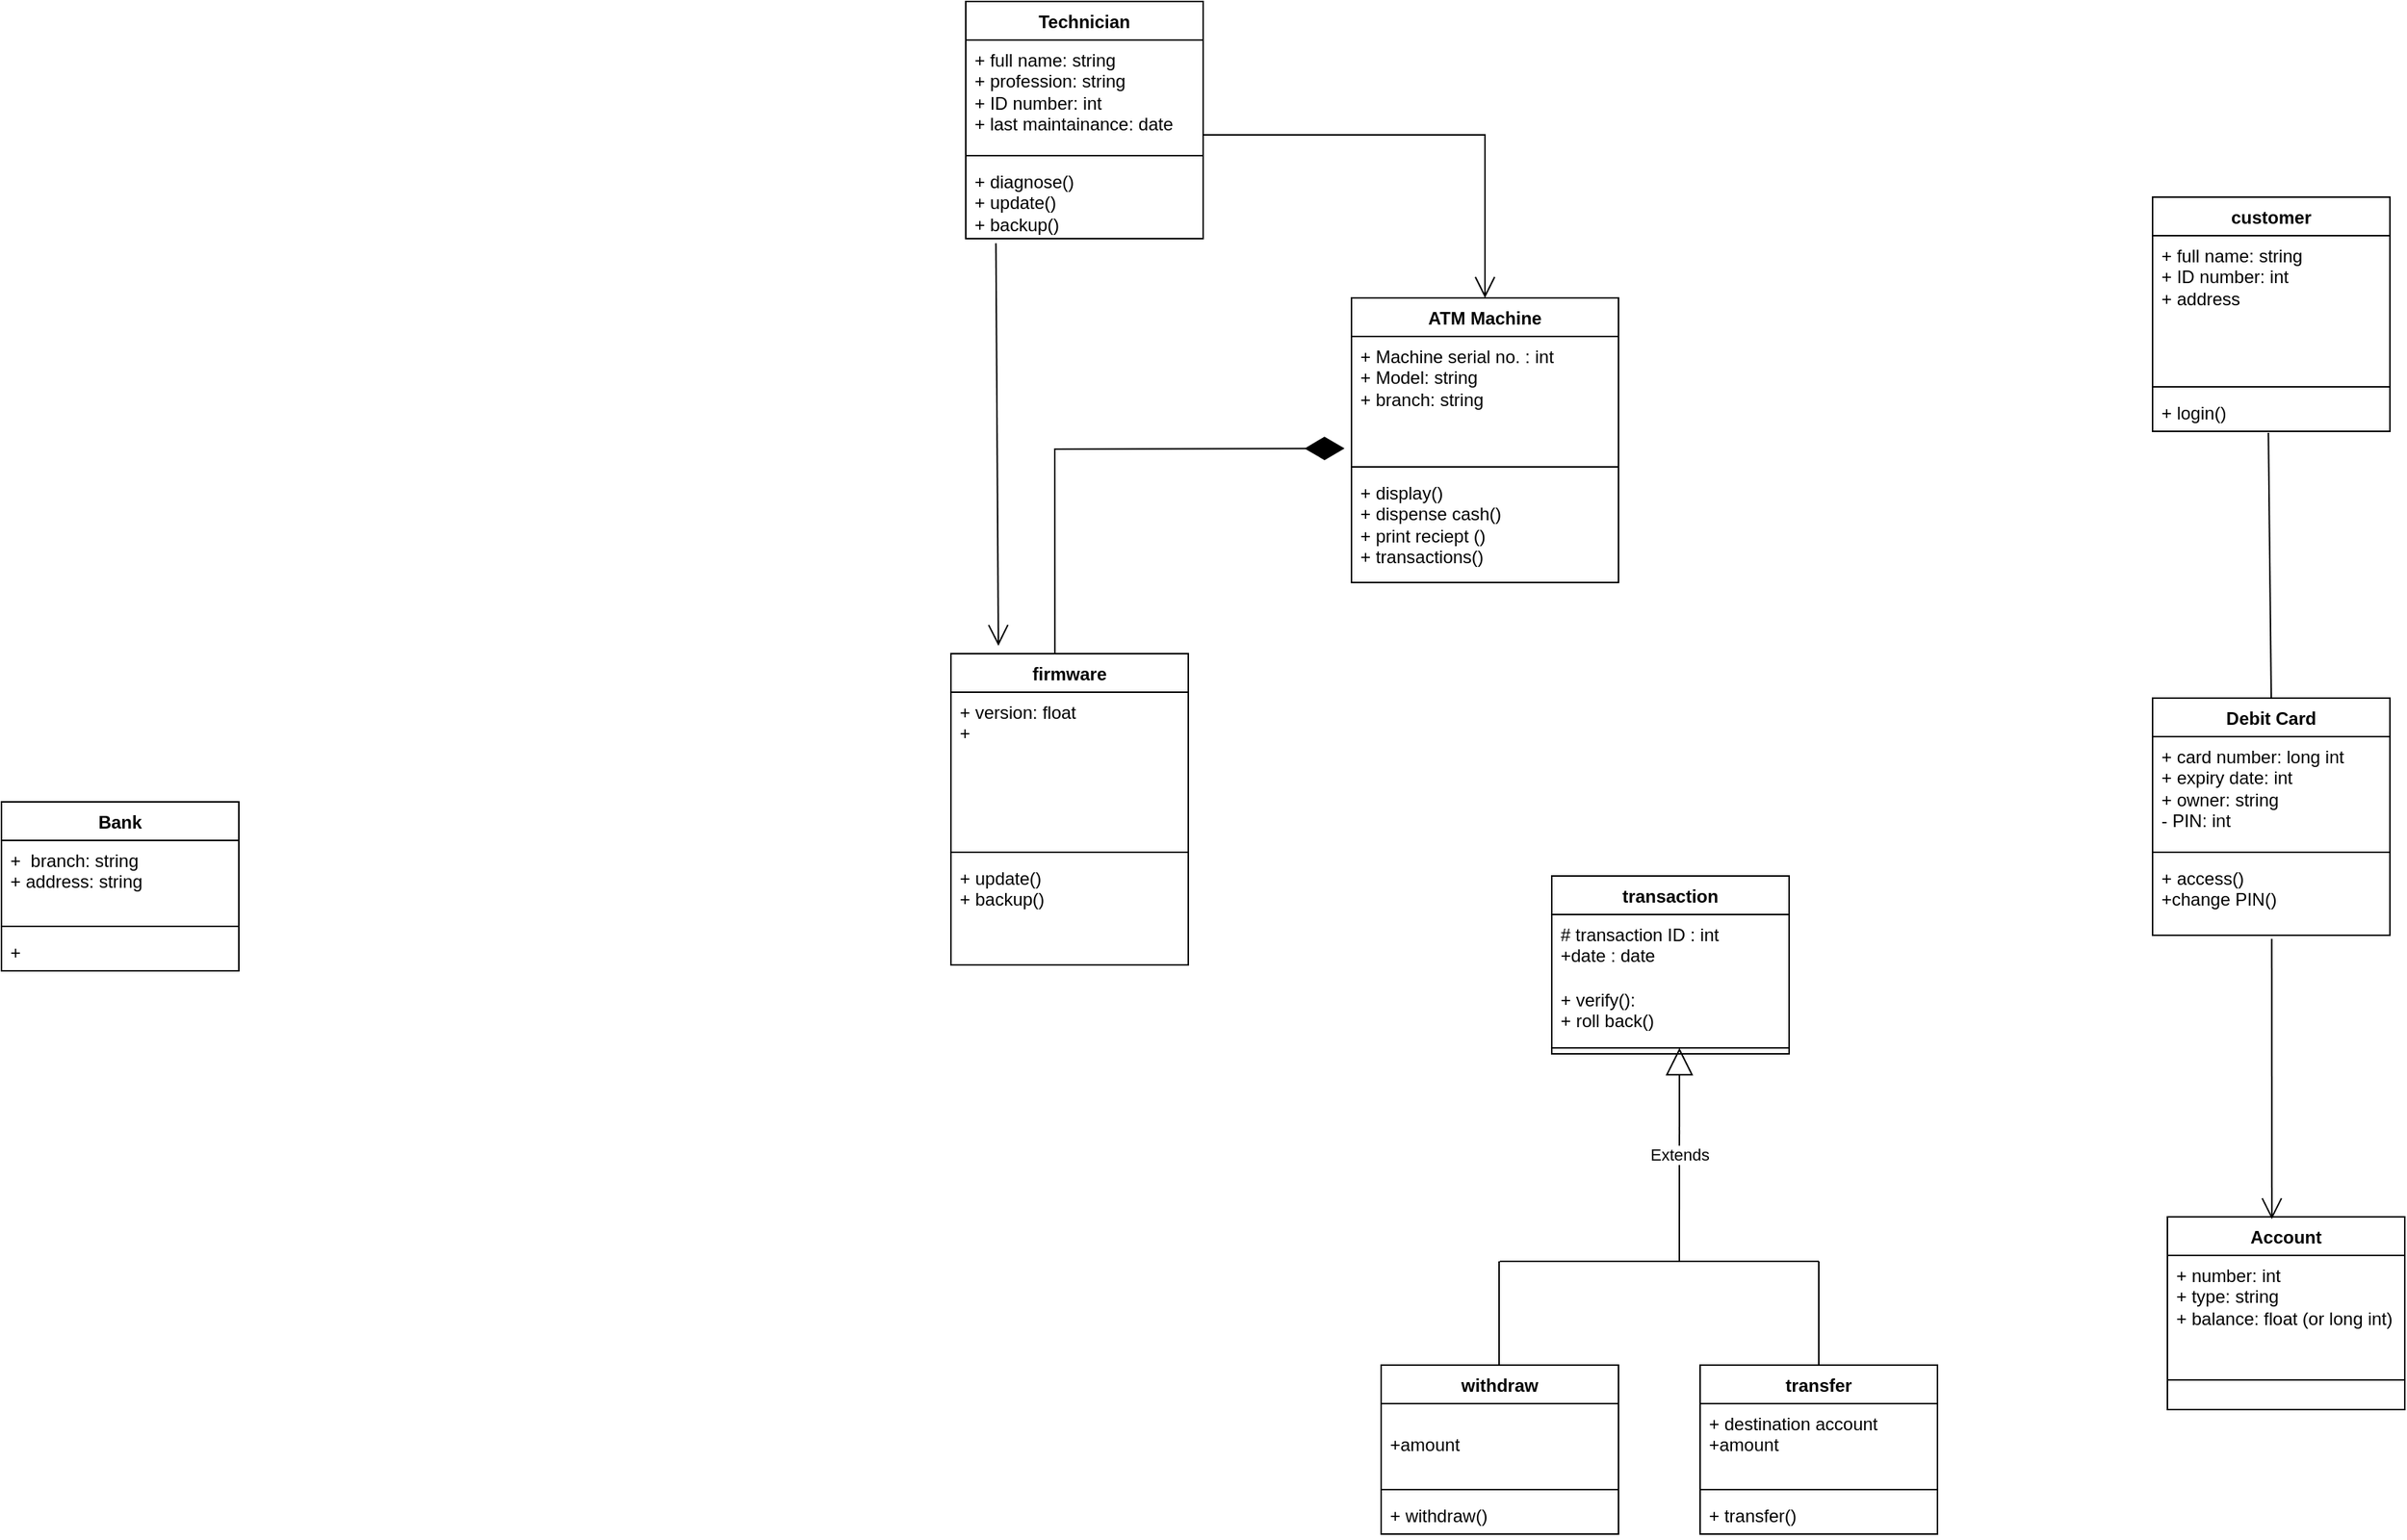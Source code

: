 <mxfile version="24.3.1" type="github">
  <diagram name="Page-1" id="xwX0c1N9j-V_swLtkqrj">
    <mxGraphModel dx="3116" dy="2253" grid="1" gridSize="10" guides="1" tooltips="1" connect="1" arrows="1" fold="1" page="1" pageScale="1" pageWidth="850" pageHeight="1100" math="0" shadow="0">
      <root>
        <mxCell id="0" />
        <mxCell id="1" parent="0" />
        <mxCell id="4KInjq8arP9vdtdyQNkG-31" value="customer" style="swimlane;fontStyle=1;align=center;verticalAlign=top;childLayout=stackLayout;horizontal=1;startSize=26;horizontalStack=0;resizeParent=1;resizeParentMax=0;resizeLast=0;collapsible=1;marginBottom=0;whiteSpace=wrap;html=1;" vertex="1" parent="1">
          <mxGeometry x="680" y="102" width="160" height="158" as="geometry" />
        </mxCell>
        <mxCell id="4KInjq8arP9vdtdyQNkG-32" value="+ full name: string&lt;div&gt;+ ID number: int&lt;/div&gt;&lt;div&gt;+ address&lt;/div&gt;" style="text;strokeColor=none;fillColor=none;align=left;verticalAlign=top;spacingLeft=4;spacingRight=4;overflow=hidden;rotatable=0;points=[[0,0.5],[1,0.5]];portConstraint=eastwest;whiteSpace=wrap;html=1;" vertex="1" parent="4KInjq8arP9vdtdyQNkG-31">
          <mxGeometry y="26" width="160" height="98" as="geometry" />
        </mxCell>
        <mxCell id="4KInjq8arP9vdtdyQNkG-33" value="" style="line;strokeWidth=1;fillColor=none;align=left;verticalAlign=middle;spacingTop=-1;spacingLeft=3;spacingRight=3;rotatable=0;labelPosition=right;points=[];portConstraint=eastwest;strokeColor=inherit;" vertex="1" parent="4KInjq8arP9vdtdyQNkG-31">
          <mxGeometry y="124" width="160" height="8" as="geometry" />
        </mxCell>
        <mxCell id="4KInjq8arP9vdtdyQNkG-34" value="+ login()" style="text;strokeColor=none;fillColor=none;align=left;verticalAlign=top;spacingLeft=4;spacingRight=4;overflow=hidden;rotatable=0;points=[[0,0.5],[1,0.5]];portConstraint=eastwest;whiteSpace=wrap;html=1;" vertex="1" parent="4KInjq8arP9vdtdyQNkG-31">
          <mxGeometry y="132" width="160" height="26" as="geometry" />
        </mxCell>
        <mxCell id="4KInjq8arP9vdtdyQNkG-35" value="ATM Machine" style="swimlane;fontStyle=1;align=center;verticalAlign=top;childLayout=stackLayout;horizontal=1;startSize=26;horizontalStack=0;resizeParent=1;resizeParentMax=0;resizeLast=0;collapsible=1;marginBottom=0;whiteSpace=wrap;html=1;" vertex="1" parent="1">
          <mxGeometry x="140" y="170" width="180" height="192" as="geometry" />
        </mxCell>
        <mxCell id="4KInjq8arP9vdtdyQNkG-36" value="+ Machine serial no. : int&amp;nbsp;&lt;div&gt;+ Model: string&lt;/div&gt;&lt;div&gt;+ branch: string&lt;/div&gt;" style="text;strokeColor=none;fillColor=none;align=left;verticalAlign=top;spacingLeft=4;spacingRight=4;overflow=hidden;rotatable=0;points=[[0,0.5],[1,0.5]];portConstraint=eastwest;whiteSpace=wrap;html=1;" vertex="1" parent="4KInjq8arP9vdtdyQNkG-35">
          <mxGeometry y="26" width="180" height="84" as="geometry" />
        </mxCell>
        <mxCell id="4KInjq8arP9vdtdyQNkG-37" value="" style="line;strokeWidth=1;fillColor=none;align=left;verticalAlign=middle;spacingTop=-1;spacingLeft=3;spacingRight=3;rotatable=0;labelPosition=right;points=[];portConstraint=eastwest;strokeColor=inherit;" vertex="1" parent="4KInjq8arP9vdtdyQNkG-35">
          <mxGeometry y="110" width="180" height="8" as="geometry" />
        </mxCell>
        <mxCell id="4KInjq8arP9vdtdyQNkG-38" value="+ display()&lt;div&gt;+ dispense cash()&lt;/div&gt;&lt;div&gt;+ print reciept ()&lt;br&gt;&lt;div&gt;+ transactions()&lt;/div&gt;&lt;/div&gt;" style="text;strokeColor=none;fillColor=none;align=left;verticalAlign=top;spacingLeft=4;spacingRight=4;overflow=hidden;rotatable=0;points=[[0,0.5],[1,0.5]];portConstraint=eastwest;whiteSpace=wrap;html=1;" vertex="1" parent="4KInjq8arP9vdtdyQNkG-35">
          <mxGeometry y="118" width="180" height="74" as="geometry" />
        </mxCell>
        <mxCell id="4KInjq8arP9vdtdyQNkG-39" value="Debit Card" style="swimlane;fontStyle=1;align=center;verticalAlign=top;childLayout=stackLayout;horizontal=1;startSize=26;horizontalStack=0;resizeParent=1;resizeParentMax=0;resizeLast=0;collapsible=1;marginBottom=0;whiteSpace=wrap;html=1;" vertex="1" parent="1">
          <mxGeometry x="680" y="440" width="160" height="160" as="geometry" />
        </mxCell>
        <mxCell id="4KInjq8arP9vdtdyQNkG-40" value="+ card number: long int&lt;div&gt;+ expiry date: int&lt;/div&gt;&lt;div&gt;+ owner: string&lt;/div&gt;&lt;div&gt;- PIN: int&lt;/div&gt;" style="text;strokeColor=none;fillColor=none;align=left;verticalAlign=top;spacingLeft=4;spacingRight=4;overflow=hidden;rotatable=0;points=[[0,0.5],[1,0.5]];portConstraint=eastwest;whiteSpace=wrap;html=1;" vertex="1" parent="4KInjq8arP9vdtdyQNkG-39">
          <mxGeometry y="26" width="160" height="74" as="geometry" />
        </mxCell>
        <mxCell id="4KInjq8arP9vdtdyQNkG-41" value="" style="line;strokeWidth=1;fillColor=none;align=left;verticalAlign=middle;spacingTop=-1;spacingLeft=3;spacingRight=3;rotatable=0;labelPosition=right;points=[];portConstraint=eastwest;strokeColor=inherit;" vertex="1" parent="4KInjq8arP9vdtdyQNkG-39">
          <mxGeometry y="100" width="160" height="8" as="geometry" />
        </mxCell>
        <mxCell id="4KInjq8arP9vdtdyQNkG-42" value="+ access()&lt;div&gt;+change PIN()&lt;/div&gt;" style="text;strokeColor=none;fillColor=none;align=left;verticalAlign=top;spacingLeft=4;spacingRight=4;overflow=hidden;rotatable=0;points=[[0,0.5],[1,0.5]];portConstraint=eastwest;whiteSpace=wrap;html=1;" vertex="1" parent="4KInjq8arP9vdtdyQNkG-39">
          <mxGeometry y="108" width="160" height="52" as="geometry" />
        </mxCell>
        <mxCell id="4KInjq8arP9vdtdyQNkG-43" value="Technician" style="swimlane;fontStyle=1;align=center;verticalAlign=top;childLayout=stackLayout;horizontal=1;startSize=26;horizontalStack=0;resizeParent=1;resizeParentMax=0;resizeLast=0;collapsible=1;marginBottom=0;whiteSpace=wrap;html=1;" vertex="1" parent="1">
          <mxGeometry x="-120" y="-30" width="160" height="160" as="geometry" />
        </mxCell>
        <mxCell id="4KInjq8arP9vdtdyQNkG-44" value="+ full name: string&lt;div&gt;+ profession: string&lt;/div&gt;&lt;div&gt;+ ID number: int&lt;/div&gt;&lt;div&gt;+ last maintainance: date&lt;/div&gt;" style="text;strokeColor=none;fillColor=none;align=left;verticalAlign=top;spacingLeft=4;spacingRight=4;overflow=hidden;rotatable=0;points=[[0,0.5],[1,0.5]];portConstraint=eastwest;whiteSpace=wrap;html=1;" vertex="1" parent="4KInjq8arP9vdtdyQNkG-43">
          <mxGeometry y="26" width="160" height="74" as="geometry" />
        </mxCell>
        <mxCell id="4KInjq8arP9vdtdyQNkG-45" value="" style="line;strokeWidth=1;fillColor=none;align=left;verticalAlign=middle;spacingTop=-1;spacingLeft=3;spacingRight=3;rotatable=0;labelPosition=right;points=[];portConstraint=eastwest;strokeColor=inherit;" vertex="1" parent="4KInjq8arP9vdtdyQNkG-43">
          <mxGeometry y="100" width="160" height="8" as="geometry" />
        </mxCell>
        <mxCell id="4KInjq8arP9vdtdyQNkG-46" value="+ diagnose()&lt;div&gt;+ update()&lt;/div&gt;&lt;div&gt;+ backup()&lt;/div&gt;" style="text;strokeColor=none;fillColor=none;align=left;verticalAlign=top;spacingLeft=4;spacingRight=4;overflow=hidden;rotatable=0;points=[[0,0.5],[1,0.5]];portConstraint=eastwest;whiteSpace=wrap;html=1;" vertex="1" parent="4KInjq8arP9vdtdyQNkG-43">
          <mxGeometry y="108" width="160" height="52" as="geometry" />
        </mxCell>
        <mxCell id="4KInjq8arP9vdtdyQNkG-47" value="transaction" style="swimlane;fontStyle=1;align=center;verticalAlign=top;childLayout=stackLayout;horizontal=1;startSize=26;horizontalStack=0;resizeParent=1;resizeParentMax=0;resizeLast=0;collapsible=1;marginBottom=0;whiteSpace=wrap;html=1;" vertex="1" parent="1">
          <mxGeometry x="275" y="560" width="160" height="120" as="geometry" />
        </mxCell>
        <mxCell id="4KInjq8arP9vdtdyQNkG-48" value="# transaction ID : int&amp;nbsp;&lt;div&gt;+date : date&lt;br&gt;&lt;/div&gt;" style="text;strokeColor=none;fillColor=none;align=left;verticalAlign=top;spacingLeft=4;spacingRight=4;overflow=hidden;rotatable=0;points=[[0,0.5],[1,0.5]];portConstraint=eastwest;whiteSpace=wrap;html=1;" vertex="1" parent="4KInjq8arP9vdtdyQNkG-47">
          <mxGeometry y="26" width="160" height="44" as="geometry" />
        </mxCell>
        <mxCell id="4KInjq8arP9vdtdyQNkG-50" value="+ verify():&lt;div&gt;+ roll back()&lt;/div&gt;" style="text;strokeColor=none;fillColor=none;align=left;verticalAlign=top;spacingLeft=4;spacingRight=4;overflow=hidden;rotatable=0;points=[[0,0.5],[1,0.5]];portConstraint=eastwest;whiteSpace=wrap;html=1;" vertex="1" parent="4KInjq8arP9vdtdyQNkG-47">
          <mxGeometry y="70" width="160" height="42" as="geometry" />
        </mxCell>
        <mxCell id="4KInjq8arP9vdtdyQNkG-49" value="" style="line;strokeWidth=1;fillColor=none;align=left;verticalAlign=middle;spacingTop=-1;spacingLeft=3;spacingRight=3;rotatable=0;labelPosition=right;points=[];portConstraint=eastwest;strokeColor=inherit;" vertex="1" parent="4KInjq8arP9vdtdyQNkG-47">
          <mxGeometry y="112" width="160" height="8" as="geometry" />
        </mxCell>
        <mxCell id="4KInjq8arP9vdtdyQNkG-51" value="Account" style="swimlane;fontStyle=1;align=center;verticalAlign=top;childLayout=stackLayout;horizontal=1;startSize=26;horizontalStack=0;resizeParent=1;resizeParentMax=0;resizeLast=0;collapsible=1;marginBottom=0;whiteSpace=wrap;html=1;" vertex="1" parent="1">
          <mxGeometry x="690" y="790" width="160" height="130" as="geometry" />
        </mxCell>
        <mxCell id="4KInjq8arP9vdtdyQNkG-52" value="+ number: int&lt;div&gt;+ type: string&lt;/div&gt;&lt;div&gt;+ balance: float (or long int)&lt;/div&gt;" style="text;strokeColor=none;fillColor=none;align=left;verticalAlign=top;spacingLeft=4;spacingRight=4;overflow=hidden;rotatable=0;points=[[0,0.5],[1,0.5]];portConstraint=eastwest;whiteSpace=wrap;html=1;" vertex="1" parent="4KInjq8arP9vdtdyQNkG-51">
          <mxGeometry y="26" width="160" height="64" as="geometry" />
        </mxCell>
        <mxCell id="4KInjq8arP9vdtdyQNkG-53" value="" style="line;strokeWidth=1;fillColor=none;align=left;verticalAlign=middle;spacingTop=-1;spacingLeft=3;spacingRight=3;rotatable=0;labelPosition=right;points=[];portConstraint=eastwest;strokeColor=inherit;" vertex="1" parent="4KInjq8arP9vdtdyQNkG-51">
          <mxGeometry y="90" width="160" height="40" as="geometry" />
        </mxCell>
        <mxCell id="4KInjq8arP9vdtdyQNkG-55" value="withdraw" style="swimlane;fontStyle=1;align=center;verticalAlign=top;childLayout=stackLayout;horizontal=1;startSize=26;horizontalStack=0;resizeParent=1;resizeParentMax=0;resizeLast=0;collapsible=1;marginBottom=0;whiteSpace=wrap;html=1;" vertex="1" parent="1">
          <mxGeometry x="160" y="890" width="160" height="114" as="geometry" />
        </mxCell>
        <mxCell id="4KInjq8arP9vdtdyQNkG-56" value="&amp;nbsp;&lt;div&gt;+amount&lt;/div&gt;" style="text;strokeColor=none;fillColor=none;align=left;verticalAlign=top;spacingLeft=4;spacingRight=4;overflow=hidden;rotatable=0;points=[[0,0.5],[1,0.5]];portConstraint=eastwest;whiteSpace=wrap;html=1;" vertex="1" parent="4KInjq8arP9vdtdyQNkG-55">
          <mxGeometry y="26" width="160" height="54" as="geometry" />
        </mxCell>
        <mxCell id="4KInjq8arP9vdtdyQNkG-57" value="" style="line;strokeWidth=1;fillColor=none;align=left;verticalAlign=middle;spacingTop=-1;spacingLeft=3;spacingRight=3;rotatable=0;labelPosition=right;points=[];portConstraint=eastwest;strokeColor=inherit;" vertex="1" parent="4KInjq8arP9vdtdyQNkG-55">
          <mxGeometry y="80" width="160" height="8" as="geometry" />
        </mxCell>
        <mxCell id="4KInjq8arP9vdtdyQNkG-58" value="+ withdraw()" style="text;strokeColor=none;fillColor=none;align=left;verticalAlign=top;spacingLeft=4;spacingRight=4;overflow=hidden;rotatable=0;points=[[0,0.5],[1,0.5]];portConstraint=eastwest;whiteSpace=wrap;html=1;" vertex="1" parent="4KInjq8arP9vdtdyQNkG-55">
          <mxGeometry y="88" width="160" height="26" as="geometry" />
        </mxCell>
        <mxCell id="4KInjq8arP9vdtdyQNkG-59" value="transfer" style="swimlane;fontStyle=1;align=center;verticalAlign=top;childLayout=stackLayout;horizontal=1;startSize=26;horizontalStack=0;resizeParent=1;resizeParentMax=0;resizeLast=0;collapsible=1;marginBottom=0;whiteSpace=wrap;html=1;" vertex="1" parent="1">
          <mxGeometry x="375" y="890" width="160" height="114" as="geometry" />
        </mxCell>
        <mxCell id="4KInjq8arP9vdtdyQNkG-60" value="&lt;div&gt;+ destination account&lt;/div&gt;&lt;div&gt;+amount&lt;/div&gt;" style="text;strokeColor=none;fillColor=none;align=left;verticalAlign=top;spacingLeft=4;spacingRight=4;overflow=hidden;rotatable=0;points=[[0,0.5],[1,0.5]];portConstraint=eastwest;whiteSpace=wrap;html=1;" vertex="1" parent="4KInjq8arP9vdtdyQNkG-59">
          <mxGeometry y="26" width="160" height="54" as="geometry" />
        </mxCell>
        <mxCell id="4KInjq8arP9vdtdyQNkG-61" value="" style="line;strokeWidth=1;fillColor=none;align=left;verticalAlign=middle;spacingTop=-1;spacingLeft=3;spacingRight=3;rotatable=0;labelPosition=right;points=[];portConstraint=eastwest;strokeColor=inherit;" vertex="1" parent="4KInjq8arP9vdtdyQNkG-59">
          <mxGeometry y="80" width="160" height="8" as="geometry" />
        </mxCell>
        <mxCell id="4KInjq8arP9vdtdyQNkG-62" value="+ transfer()" style="text;strokeColor=none;fillColor=none;align=left;verticalAlign=top;spacingLeft=4;spacingRight=4;overflow=hidden;rotatable=0;points=[[0,0.5],[1,0.5]];portConstraint=eastwest;whiteSpace=wrap;html=1;" vertex="1" parent="4KInjq8arP9vdtdyQNkG-59">
          <mxGeometry y="88" width="160" height="26" as="geometry" />
        </mxCell>
        <mxCell id="4KInjq8arP9vdtdyQNkG-63" value="firmware" style="swimlane;fontStyle=1;align=center;verticalAlign=top;childLayout=stackLayout;horizontal=1;startSize=26;horizontalStack=0;resizeParent=1;resizeParentMax=0;resizeLast=0;collapsible=1;marginBottom=0;whiteSpace=wrap;html=1;" vertex="1" parent="1">
          <mxGeometry x="-130" y="410" width="160" height="210" as="geometry" />
        </mxCell>
        <mxCell id="4KInjq8arP9vdtdyQNkG-64" value="+ version: float&lt;span style=&quot;background-color: initial;&quot;&gt;&amp;nbsp;&lt;/span&gt;&lt;div&gt;&lt;span style=&quot;background-color: initial;&quot;&gt;+&amp;nbsp;&lt;/span&gt;&lt;/div&gt;" style="text;strokeColor=none;fillColor=none;align=left;verticalAlign=top;spacingLeft=4;spacingRight=4;overflow=hidden;rotatable=0;points=[[0,0.5],[1,0.5]];portConstraint=eastwest;whiteSpace=wrap;html=1;" vertex="1" parent="4KInjq8arP9vdtdyQNkG-63">
          <mxGeometry y="26" width="160" height="104" as="geometry" />
        </mxCell>
        <mxCell id="4KInjq8arP9vdtdyQNkG-65" value="" style="line;strokeWidth=1;fillColor=none;align=left;verticalAlign=middle;spacingTop=-1;spacingLeft=3;spacingRight=3;rotatable=0;labelPosition=right;points=[];portConstraint=eastwest;strokeColor=inherit;" vertex="1" parent="4KInjq8arP9vdtdyQNkG-63">
          <mxGeometry y="130" width="160" height="8" as="geometry" />
        </mxCell>
        <mxCell id="4KInjq8arP9vdtdyQNkG-66" value="+ update()&amp;nbsp;&lt;div&gt;+ backup()&lt;/div&gt;" style="text;strokeColor=none;fillColor=none;align=left;verticalAlign=top;spacingLeft=4;spacingRight=4;overflow=hidden;rotatable=0;points=[[0,0.5],[1,0.5]];portConstraint=eastwest;whiteSpace=wrap;html=1;" vertex="1" parent="4KInjq8arP9vdtdyQNkG-63">
          <mxGeometry y="138" width="160" height="72" as="geometry" />
        </mxCell>
        <mxCell id="4KInjq8arP9vdtdyQNkG-68" value="Extends" style="endArrow=block;endSize=16;endFill=0;html=1;rounded=0;entryX=0.538;entryY=1.095;entryDx=0;entryDy=0;entryPerimeter=0;" edge="1" parent="1" target="4KInjq8arP9vdtdyQNkG-50">
          <mxGeometry width="160" relative="1" as="geometry">
            <mxPoint x="361" y="820" as="sourcePoint" />
            <mxPoint x="395" y="750" as="targetPoint" />
          </mxGeometry>
        </mxCell>
        <mxCell id="4KInjq8arP9vdtdyQNkG-69" value="" style="endArrow=none;html=1;rounded=0;" edge="1" parent="1">
          <mxGeometry width="50" height="50" relative="1" as="geometry">
            <mxPoint x="240" y="820" as="sourcePoint" />
            <mxPoint x="455" y="820" as="targetPoint" />
          </mxGeometry>
        </mxCell>
        <mxCell id="4KInjq8arP9vdtdyQNkG-70" value="" style="endArrow=none;html=1;rounded=0;" edge="1" parent="1">
          <mxGeometry width="50" height="50" relative="1" as="geometry">
            <mxPoint x="239.5" y="890" as="sourcePoint" />
            <mxPoint x="239.5" y="820" as="targetPoint" />
          </mxGeometry>
        </mxCell>
        <mxCell id="4KInjq8arP9vdtdyQNkG-71" value="" style="endArrow=none;html=1;rounded=0;" edge="1" parent="1">
          <mxGeometry width="50" height="50" relative="1" as="geometry">
            <mxPoint x="455" y="890" as="sourcePoint" />
            <mxPoint x="455" y="820" as="targetPoint" />
          </mxGeometry>
        </mxCell>
        <mxCell id="4KInjq8arP9vdtdyQNkG-72" value="" style="endArrow=none;html=1;rounded=0;entryX=0.488;entryY=1.038;entryDx=0;entryDy=0;entryPerimeter=0;exitX=0.5;exitY=0;exitDx=0;exitDy=0;" edge="1" parent="1" source="4KInjq8arP9vdtdyQNkG-39" target="4KInjq8arP9vdtdyQNkG-34">
          <mxGeometry width="50" height="50" relative="1" as="geometry">
            <mxPoint x="770" y="420" as="sourcePoint" />
            <mxPoint x="820" y="370" as="targetPoint" />
          </mxGeometry>
        </mxCell>
        <mxCell id="4KInjq8arP9vdtdyQNkG-76" value="" style="endArrow=open;endFill=1;endSize=12;html=1;rounded=0;exitX=0.502;exitY=1.045;exitDx=0;exitDy=0;exitPerimeter=0;entryX=0.44;entryY=0.012;entryDx=0;entryDy=0;entryPerimeter=0;" edge="1" parent="1" source="4KInjq8arP9vdtdyQNkG-42" target="4KInjq8arP9vdtdyQNkG-51">
          <mxGeometry width="160" relative="1" as="geometry">
            <mxPoint x="760" y="670" as="sourcePoint" />
            <mxPoint x="920" y="670" as="targetPoint" />
          </mxGeometry>
        </mxCell>
        <mxCell id="4KInjq8arP9vdtdyQNkG-77" value="" style="endArrow=diamondThin;endFill=1;endSize=24;html=1;rounded=0;exitX=0.438;exitY=0;exitDx=0;exitDy=0;exitPerimeter=0;entryX=-0.026;entryY=0.899;entryDx=0;entryDy=0;entryPerimeter=0;" edge="1" parent="1" source="4KInjq8arP9vdtdyQNkG-63" target="4KInjq8arP9vdtdyQNkG-36">
          <mxGeometry width="160" relative="1" as="geometry">
            <mxPoint x="-60" y="370" as="sourcePoint" />
            <mxPoint x="-60" y="270" as="targetPoint" />
            <Array as="points">
              <mxPoint x="-60" y="272" />
            </Array>
          </mxGeometry>
        </mxCell>
        <mxCell id="4KInjq8arP9vdtdyQNkG-78" value="" style="endArrow=open;endFill=1;endSize=12;html=1;rounded=0;entryX=0.5;entryY=0;entryDx=0;entryDy=0;" edge="1" parent="1" target="4KInjq8arP9vdtdyQNkG-35">
          <mxGeometry width="160" relative="1" as="geometry">
            <mxPoint x="40" y="60" as="sourcePoint" />
            <mxPoint x="200" y="60" as="targetPoint" />
            <Array as="points">
              <mxPoint x="230" y="60" />
            </Array>
          </mxGeometry>
        </mxCell>
        <mxCell id="4KInjq8arP9vdtdyQNkG-79" value="" style="endArrow=open;endFill=1;endSize=12;html=1;rounded=0;entryX=0.2;entryY=-0.025;entryDx=0;entryDy=0;entryPerimeter=0;exitX=0.127;exitY=1.061;exitDx=0;exitDy=0;exitPerimeter=0;" edge="1" parent="1" source="4KInjq8arP9vdtdyQNkG-46" target="4KInjq8arP9vdtdyQNkG-63">
          <mxGeometry width="160" relative="1" as="geometry">
            <mxPoint x="-115" y="180" as="sourcePoint" />
            <mxPoint x="45" y="180" as="targetPoint" />
          </mxGeometry>
        </mxCell>
        <mxCell id="4KInjq8arP9vdtdyQNkG-80" value="Bank" style="swimlane;fontStyle=1;align=center;verticalAlign=top;childLayout=stackLayout;horizontal=1;startSize=26;horizontalStack=0;resizeParent=1;resizeParentMax=0;resizeLast=0;collapsible=1;marginBottom=0;whiteSpace=wrap;html=1;" vertex="1" parent="1">
          <mxGeometry x="-770" y="510" width="160" height="114" as="geometry" />
        </mxCell>
        <mxCell id="4KInjq8arP9vdtdyQNkG-81" value="+&amp;nbsp; branch: string&lt;div&gt;+ address: string&lt;/div&gt;" style="text;strokeColor=none;fillColor=none;align=left;verticalAlign=top;spacingLeft=4;spacingRight=4;overflow=hidden;rotatable=0;points=[[0,0.5],[1,0.5]];portConstraint=eastwest;whiteSpace=wrap;html=1;" vertex="1" parent="4KInjq8arP9vdtdyQNkG-80">
          <mxGeometry y="26" width="160" height="54" as="geometry" />
        </mxCell>
        <mxCell id="4KInjq8arP9vdtdyQNkG-82" value="" style="line;strokeWidth=1;fillColor=none;align=left;verticalAlign=middle;spacingTop=-1;spacingLeft=3;spacingRight=3;rotatable=0;labelPosition=right;points=[];portConstraint=eastwest;strokeColor=inherit;" vertex="1" parent="4KInjq8arP9vdtdyQNkG-80">
          <mxGeometry y="80" width="160" height="8" as="geometry" />
        </mxCell>
        <mxCell id="4KInjq8arP9vdtdyQNkG-83" value="+&amp;nbsp;" style="text;strokeColor=none;fillColor=none;align=left;verticalAlign=top;spacingLeft=4;spacingRight=4;overflow=hidden;rotatable=0;points=[[0,0.5],[1,0.5]];portConstraint=eastwest;whiteSpace=wrap;html=1;" vertex="1" parent="4KInjq8arP9vdtdyQNkG-80">
          <mxGeometry y="88" width="160" height="26" as="geometry" />
        </mxCell>
      </root>
    </mxGraphModel>
  </diagram>
</mxfile>
